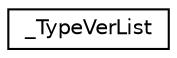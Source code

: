 digraph "Graphical Class Hierarchy"
{
  edge [fontname="Helvetica",fontsize="10",labelfontname="Helvetica",labelfontsize="10"];
  node [fontname="Helvetica",fontsize="10",shape=record];
  rankdir="LR";
  Node1 [label="_TypeVerList",height=0.2,width=0.4,color="black", fillcolor="white", style="filled",URL="$struct___type_ver_list.html"];
}
